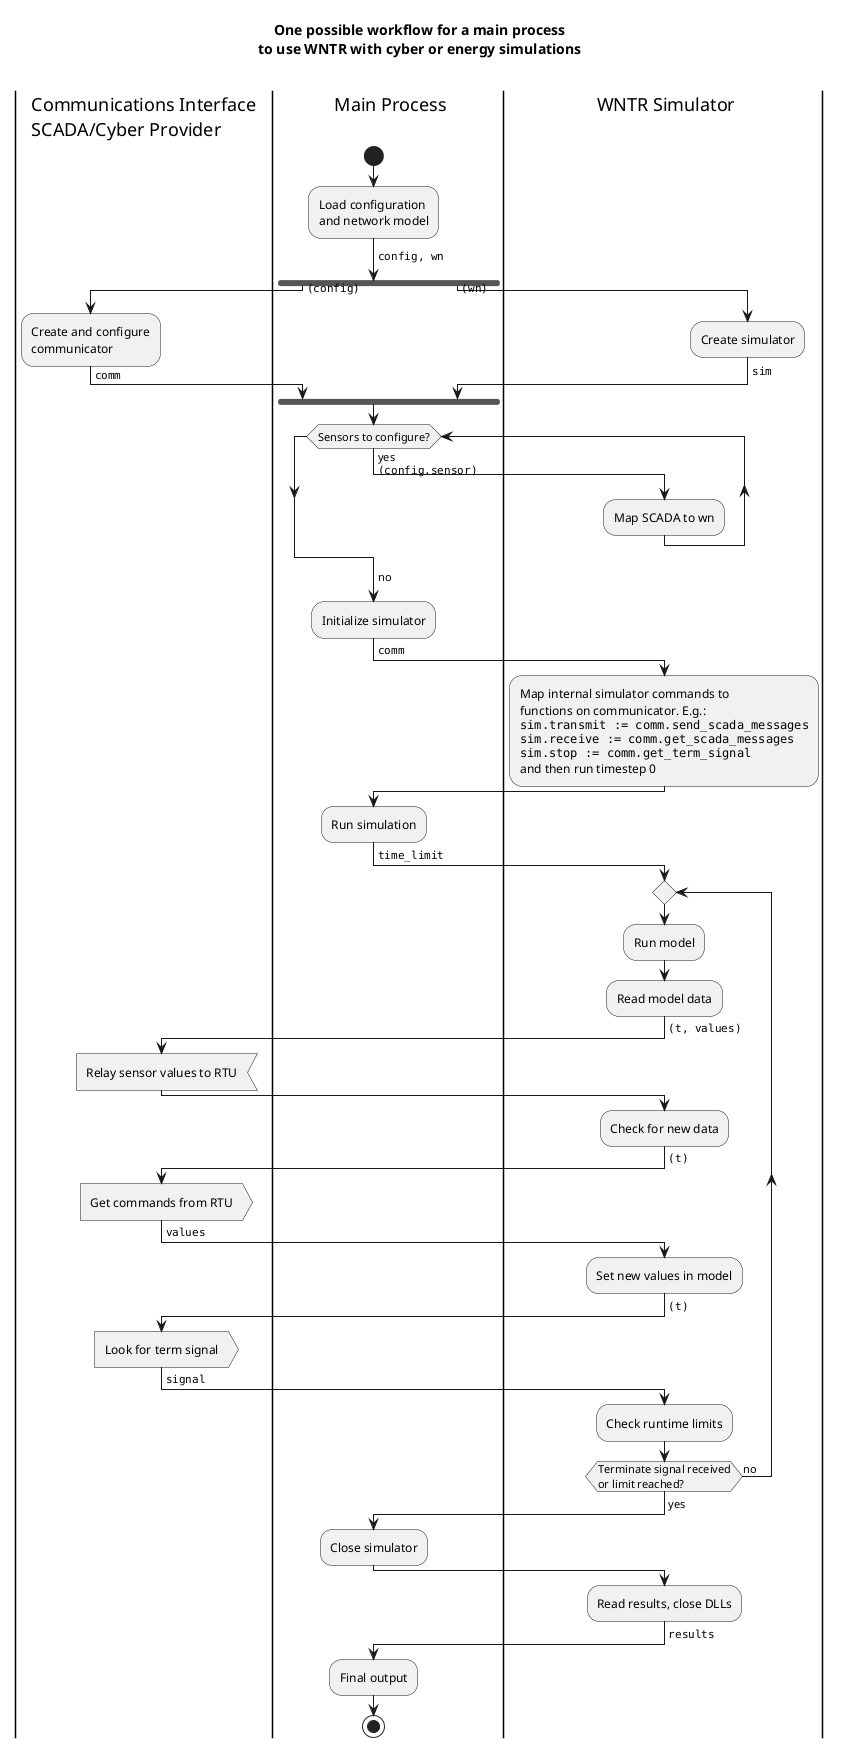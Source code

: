 @startuml
title 
One possible workflow for a main process
to use WNTR with cyber or energy simulations

end title
|c| Communications Interface \n SCADA/Cyber Provider
|d| Main Process
|w| WNTR Simulator
|d|
start
:Load configuration
and network model;
-> <code>
config, wn
</code>;
fork 
|c|
  -> <code>
  (config)
  </code>;
  :Create and configure 
  communicator;
  -> <code>
  comm
  </code>;
fork again
|w|
-> <code>
(wn)
</code>;
  :Create simulator;  
-> <code>
sim
</code>;
|d|
end fork
|d|
while (Sensors to configure?)
-> yes
<code>
(config.sensor)
</code>;
|w|
:Map SCADA to wn;
endwhile
-> no;
|d|
:Initialize simulator;
-> <code>
comm
</code>;
|w| 
:Map internal simulator commands to 
functions on communicator. E.g.:
<code>
sim.transmit := comm.send_scada_messages
sim.receive := comm.get_scada_messages
sim.stop := comm.get_term_signal
</code>
and then run timestep 0;
|d|
:Run simulation;
-> <code>
time_limit
</code>;
|w|
repeat 
':Advance time;
:Run model;
:Read model data;
':Send current values;
-> <code>
(t, values)
</code>;
|c|
:Relay sensor values to RTU<
|w|
:Check for new data;
-> <code>
(t)
</code>;
|c|
:Get commands from RTU>
-> <code>
values
</code>;
|w|
:Set new values in model;
':Check for terminate signal;
-> <code>
(t)
</code>;
|c|
:Look for term signal>
-> <code>
signal
</code>;
|w|
:Check runtime limits;
repeat while (Terminate signal received
or limit reached?) is (no)
->yes;
|d|
:Close simulator;
|w|
:Read results, close DLLs;
-> <code>
results
</code>;
|d|
:Final output;
stop

@enduml
